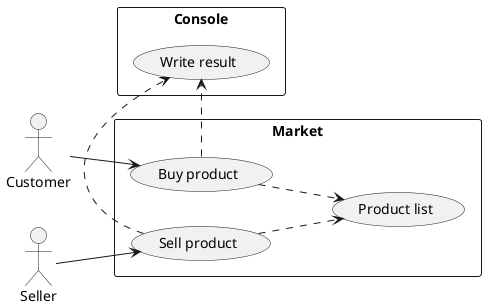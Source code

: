﻿@startuml

left to right direction
skinparam packageStyle rectangle

actor Customer
actor Seller

rectangle Market {
	Seller --> (Sell product)
	Customer --> (Buy product)
	(Buy product) ..> (Product list)
	(Sell product) ..> (Product list)
}

rectangle Console {
	(Buy product) .> (Write result)
	(Sell product) .> (Write result)
}


@enduml